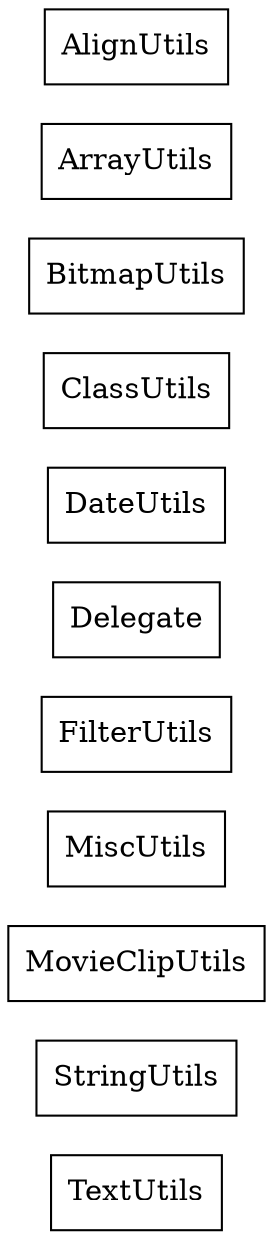 strict digraph class_diagram {
  rankdir=LR;
  TypeTextUtils[
    label="TextUtils",
    URL="TextUtils.html",
    tooltip="com.sekati.utils.TextUtils",
    shape="record"
  ];
  TypeStringUtils[
    label="StringUtils",
    URL="StringUtils.html",
    tooltip="com.sekati.utils.StringUtils",
    shape="record"
  ];
  TypeMovieClipUtils[
    label="MovieClipUtils",
    URL="MovieClipUtils.html",
    tooltip="com.sekati.utils.MovieClipUtils",
    shape="record"
  ];
  TypeMiscUtils[
    label="MiscUtils",
    URL="MiscUtils.html",
    tooltip="com.sekati.utils.MiscUtils",
    shape="record"
  ];
  TypeFilterUtils[
    label="FilterUtils",
    URL="FilterUtils.html",
    tooltip="com.sekati.utils.FilterUtils",
    shape="record"
  ];
  TypeDelegate[
    label="Delegate",
    URL="Delegate.html",
    tooltip="com.sekati.utils.Delegate",
    shape="record"
  ];
  TypeDateUtils[
    label="DateUtils",
    URL="DateUtils.html",
    tooltip="com.sekati.utils.DateUtils",
    shape="record"
  ];
  TypeClassUtils[
    label="ClassUtils",
    URL="ClassUtils.html",
    tooltip="com.sekati.utils.ClassUtils",
    shape="record"
  ];
  TypeBitmapUtils[
    label="BitmapUtils",
    URL="BitmapUtils.html",
    tooltip="com.sekati.utils.BitmapUtils",
    shape="record"
  ];
  TypeArrayUtils[
    label="ArrayUtils",
    URL="ArrayUtils.html",
    tooltip="com.sekati.utils.ArrayUtils",
    shape="record"
  ];
  TypeAlignUtils[
    label="AlignUtils",
    URL="AlignUtils.html",
    tooltip="com.sekati.utils.AlignUtils",
    shape="record"
  ];
}
